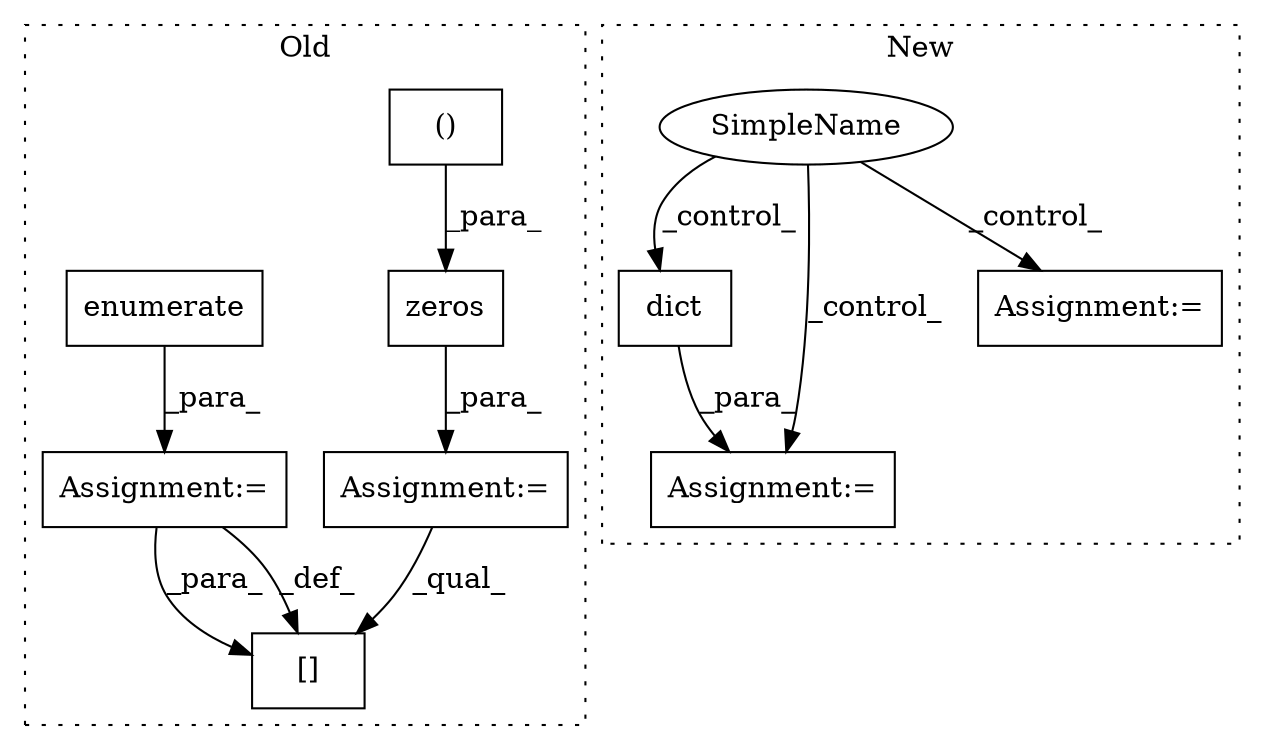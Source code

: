 digraph G {
subgraph cluster0 {
1 [label="zeros" a="32" s="1933,1987" l="11,2" shape="box"];
3 [label="Assignment:=" a="7" s="1926" l="1" shape="box"];
5 [label="()" a="106" s="1944" l="43" shape="box"];
6 [label="[]" a="2" s="2506,2554" l="23,2" shape="box"];
7 [label="enumerate" a="32" s="2069,2094" l="10,1" shape="box"];
10 [label="Assignment:=" a="7" s="1995,2095" l="63,2" shape="box"];
label = "Old";
style="dotted";
}
subgraph cluster1 {
2 [label="dict" a="32" s="2122,2140" l="5,1" shape="box"];
4 [label="Assignment:=" a="7" s="2121" l="1" shape="box"];
8 [label="SimpleName" a="42" s="" l="" shape="ellipse"];
9 [label="Assignment:=" a="7" s="2084" l="1" shape="box"];
label = "New";
style="dotted";
}
1 -> 3 [label="_para_"];
2 -> 4 [label="_para_"];
3 -> 6 [label="_qual_"];
5 -> 1 [label="_para_"];
7 -> 10 [label="_para_"];
8 -> 9 [label="_control_"];
8 -> 2 [label="_control_"];
8 -> 4 [label="_control_"];
10 -> 6 [label="_para_"];
10 -> 6 [label="_def_"];
}
